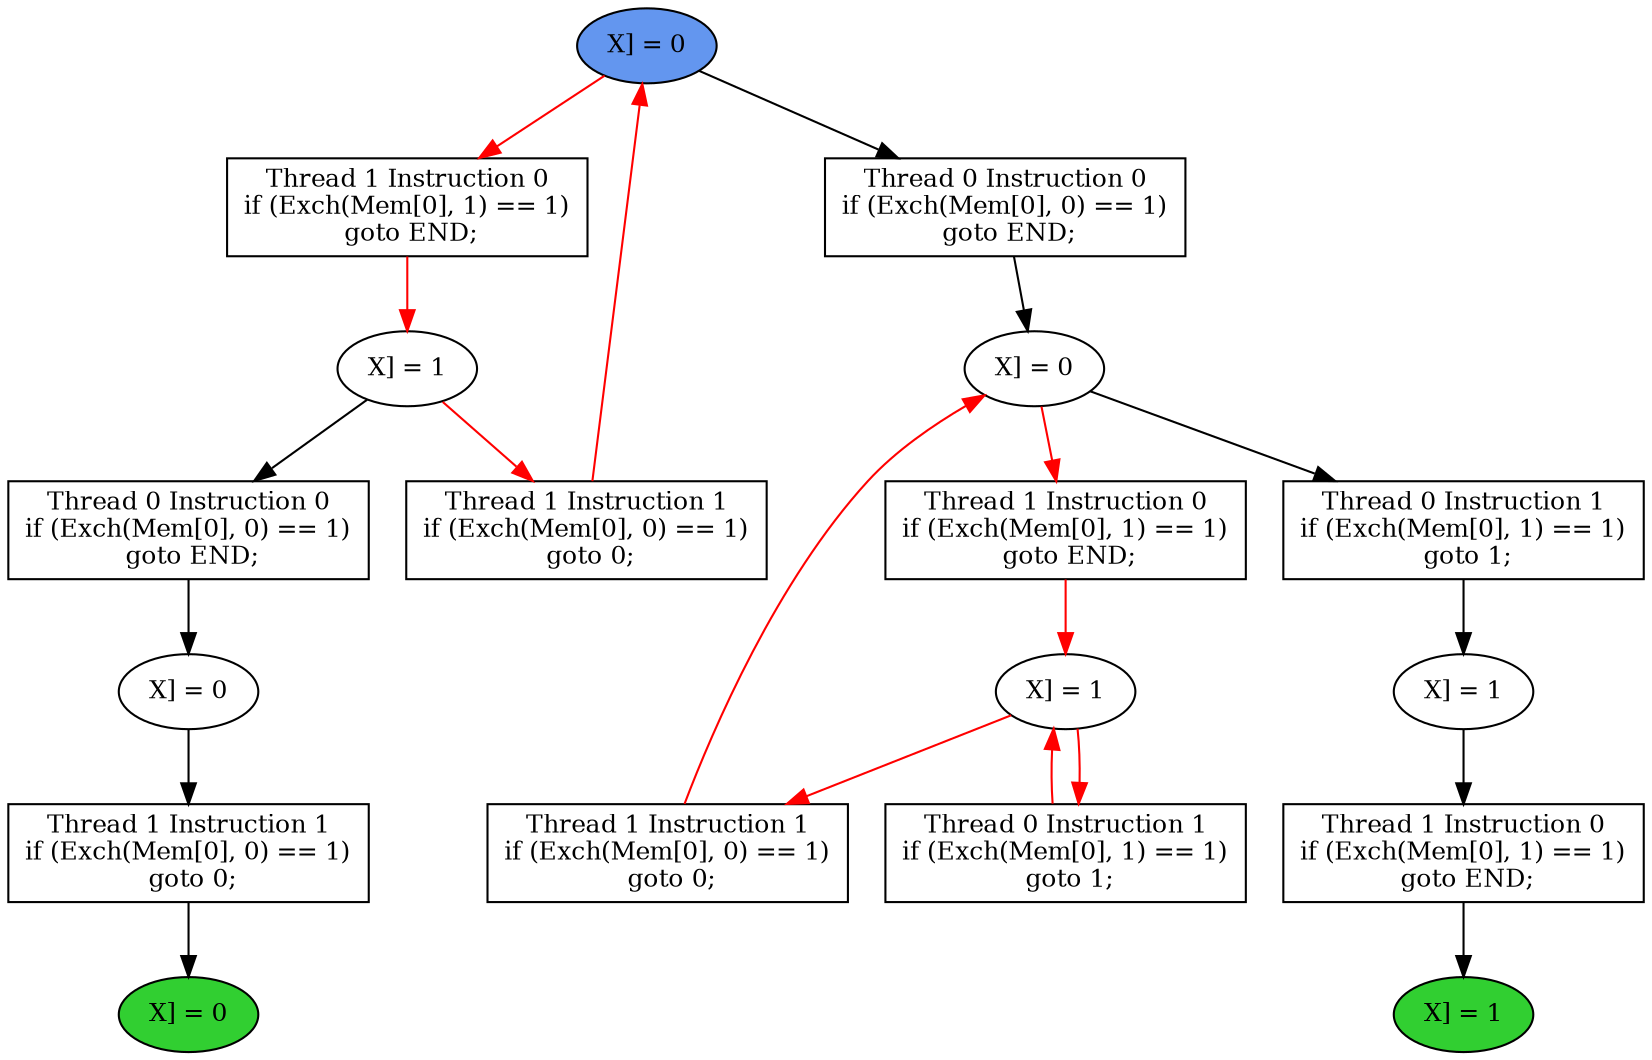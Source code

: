 digraph "graph" {
graph [fontsize=12]
node [fontsize=12]
edge [fontsize=12]
rankdir=TB;
"N14" -> "N13" [uuid = "<A0, END1>", color = "#000000", fontcolor = "#ffffff", style = "solid", label = "", dir = "forward", weight = "1"]
"N21" -> "N20" [uuid = "<A1, S4>", color = "#ff0000", fontcolor = "#ffffff", style = "solid", label = "", dir = "forward", weight = "1"]
"N27" -> "N26" [uuid = "<A2, S3>", color = "#ff0000", fontcolor = "#ffffff", style = "solid", label = "", dir = "forward", weight = "1"]
"N16" -> "N15" [uuid = "<A3, S2>", color = "#000000", fontcolor = "#ffffff", style = "solid", label = "", dir = "forward", weight = "1"]
"N10" -> "N9" [uuid = "<A4, END0>", color = "#000000", fontcolor = "#ffffff", style = "solid", label = "", dir = "forward", weight = "1"]
"N28" -> "N22" [uuid = "<A5, S1>", color = "#ff0000", fontcolor = "#ffffff", style = "solid", label = "", dir = "back", weight = "1"]
"N30" -> "N19" [uuid = "<A6, START>", color = "#ff0000", fontcolor = "#ffffff", style = "solid", label = "", dir = "back", weight = "1"]
"N29" -> "N28" [uuid = "<A7, S1>", color = "#000000", fontcolor = "#ffffff", style = "solid", label = "", dir = "forward", weight = "1"]
"N12" -> "N11" [uuid = "<A8, S0>", color = "#000000", fontcolor = "#ffffff", style = "solid", label = "", dir = "forward", weight = "1"]
"N26" -> "N23" [uuid = "<A9, S3>", color = "#ff0000", fontcolor = "#ffffff", style = "solid", label = "", dir = "back", weight = "1"]
"N15" -> "N14" [uuid = "<A0, S2>", color = "#000000", fontcolor = "#ffffff", style = "solid", label = "", dir = "forward", weight = "1"]
"N30" -> "N21" [uuid = "<A1, START>", color = "#ff0000", fontcolor = "#ffffff", style = "solid", label = "", dir = "forward", weight = "1"]
"N28" -> "N27" [uuid = "<A2, S1>", color = "#ff0000", fontcolor = "#ffffff", style = "solid", label = "", dir = "forward", weight = "1"]
"N28" -> "N16" [uuid = "<A3, S1>", color = "#000000", fontcolor = "#ffffff", style = "solid", label = "", dir = "forward", weight = "1"]
"N11" -> "N10" [uuid = "<A4, S0>", color = "#000000", fontcolor = "#ffffff", style = "solid", label = "", dir = "forward", weight = "1"]
"N26" -> "N22" [uuid = "<A5, S3>", color = "#ff0000", fontcolor = "#ffffff", style = "solid", label = "", dir = "forward", weight = "1"]
"N20" -> "N19" [uuid = "<A6, S4>", color = "#ff0000", fontcolor = "#ffffff", style = "solid", label = "", dir = "forward", weight = "1"]
"N30" -> "N29" [uuid = "<A7, START>", color = "#000000", fontcolor = "#ffffff", style = "solid", label = "", dir = "forward", weight = "1"]
"N20" -> "N12" [uuid = "<A8, S4>", color = "#000000", fontcolor = "#ffffff", style = "solid", label = "", dir = "forward", weight = "1"]
"N26" -> "N23" [uuid = "<A9, S3>", color = "#ff0000", fontcolor = "#ffffff", style = "solid", label = "", dir = "forward", weight = "1"]
"N9" [uuid="END0", label="X] = 0", fillcolor = "#31cf31", fontcolor = "#000000", shape = "ellipse", style = "filled, solid"]
"N10" [uuid="A4", label="Thread 1 Instruction 1
if (Exch(Mem[0], 0) == 1)
 goto 0;", fillcolor = "#ffffff", fontcolor = "#000000", shape = "box", style = "filled, solid"]
"N11" [uuid="S0", label="X] = 0", fillcolor = "#ffffff", fontcolor = "#000000", shape = "ellipse", style = "filled, solid"]
"N12" [uuid="A8", label="Thread 0 Instruction 0
if (Exch(Mem[0], 0) == 1)
 goto END;", fillcolor = "#ffffff", fontcolor = "#000000", shape = "box", style = "filled, solid"]
"N13" [uuid="END1", label="X] = 1", fillcolor = "#31cf31", fontcolor = "#000000", shape = "ellipse", style = "filled, solid"]
"N14" [uuid="A0", label="Thread 1 Instruction 0
if (Exch(Mem[0], 1) == 1)
 goto END;", fillcolor = "#ffffff", fontcolor = "#000000", shape = "box", style = "filled, solid"]
"N15" [uuid="S2", label="X] = 1", fillcolor = "#ffffff", fontcolor = "#000000", shape = "ellipse", style = "filled, solid"]
"N16" [uuid="A3", label="Thread 0 Instruction 1
if (Exch(Mem[0], 1) == 1)
 goto 1;", fillcolor = "#ffffff", fontcolor = "#000000", shape = "box", style = "filled, solid"]
"N19" [uuid="A6", label="Thread 1 Instruction 1
if (Exch(Mem[0], 0) == 1)
 goto 0;", fillcolor = "#ffffff", fontcolor = "#000000", shape = "box", style = "filled, solid"]
"N20" [uuid="S4", label="X] = 1", fillcolor = "#ffffff", fontcolor = "#000000", shape = "ellipse", style = "filled, solid"]
"N21" [uuid="A1", label="Thread 1 Instruction 0
if (Exch(Mem[0], 1) == 1)
 goto END;", fillcolor = "#ffffff", fontcolor = "#000000", shape = "box", style = "filled, solid"]
"N22" [uuid="A5", label="Thread 1 Instruction 1
if (Exch(Mem[0], 0) == 1)
 goto 0;", fillcolor = "#ffffff", fontcolor = "#000000", shape = "box", style = "filled, solid"]
"N23" [uuid="A9", label="Thread 0 Instruction 1
if (Exch(Mem[0], 1) == 1)
 goto 1;", fillcolor = "#ffffff", fontcolor = "#000000", shape = "box", style = "filled, solid"]
"N26" [uuid="S3", label="X] = 1", fillcolor = "#ffffff", fontcolor = "#000000", shape = "ellipse", style = "filled, solid"]
"N27" [uuid="A2", label="Thread 1 Instruction 0
if (Exch(Mem[0], 1) == 1)
 goto END;", fillcolor = "#ffffff", fontcolor = "#000000", shape = "box", style = "filled, solid"]
"N28" [uuid="S1", label="X] = 0", fillcolor = "#ffffff", fontcolor = "#000000", shape = "ellipse", style = "filled, solid"]
"N29" [uuid="A7", label="Thread 0 Instruction 0
if (Exch(Mem[0], 0) == 1)
 goto END;", fillcolor = "#ffffff", fontcolor = "#000000", shape = "box", style = "filled, solid"]
"N30" [uuid="START", label="X] = 0", fillcolor = "#6396ef", fontcolor = "#000000", shape = "ellipse", style = "filled, solid"]
}